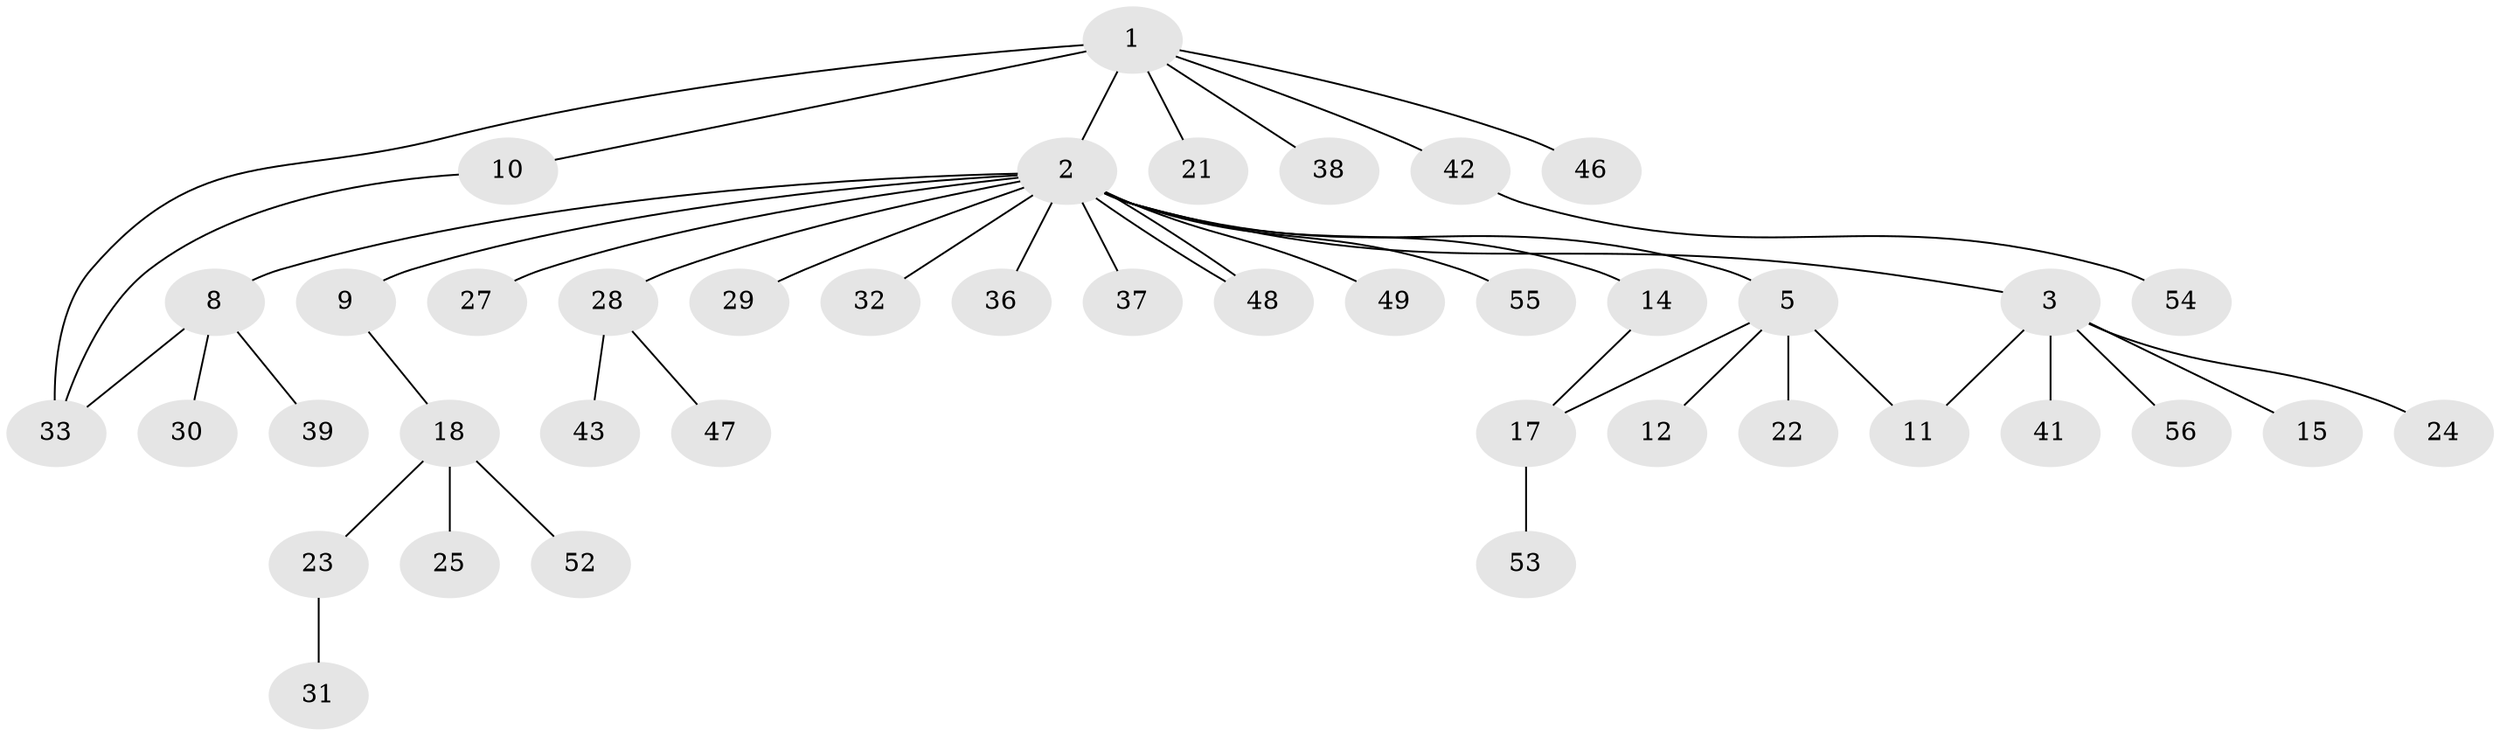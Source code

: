 // original degree distribution, {6: 0.017857142857142856, 14: 0.017857142857142856, 7: 0.017857142857142856, 1: 0.5357142857142857, 5: 0.05357142857142857, 4: 0.07142857142857142, 2: 0.25, 3: 0.03571428571428571}
// Generated by graph-tools (version 1.1) at 2025/41/03/06/25 10:41:49]
// undirected, 41 vertices, 45 edges
graph export_dot {
graph [start="1"]
  node [color=gray90,style=filled];
  1 [super="+6"];
  2 [super="+13"];
  3 [super="+4"];
  5 [super="+7"];
  8 [super="+16"];
  9;
  10 [super="+45"];
  11 [super="+19"];
  12;
  14;
  15 [super="+26"];
  17 [super="+20"];
  18 [super="+34"];
  21;
  22 [super="+51"];
  23;
  24;
  25 [super="+40"];
  27;
  28 [super="+44"];
  29;
  30;
  31;
  32;
  33 [super="+35"];
  36;
  37;
  38;
  39;
  41;
  42 [super="+50"];
  43;
  46;
  47;
  48;
  49;
  52;
  53;
  54;
  55;
  56;
  1 -- 2 [weight=2];
  1 -- 33;
  1 -- 38;
  1 -- 42;
  1 -- 46;
  1 -- 10;
  1 -- 21;
  2 -- 3;
  2 -- 5;
  2 -- 8;
  2 -- 9;
  2 -- 28;
  2 -- 29;
  2 -- 32;
  2 -- 37;
  2 -- 48;
  2 -- 48;
  2 -- 49;
  2 -- 36;
  2 -- 55;
  2 -- 27;
  2 -- 14;
  3 -- 15;
  3 -- 24;
  3 -- 41;
  3 -- 56;
  3 -- 11;
  5 -- 11;
  5 -- 17;
  5 -- 22;
  5 -- 12;
  8 -- 33;
  8 -- 30;
  8 -- 39;
  9 -- 18;
  10 -- 33;
  14 -- 17;
  17 -- 53;
  18 -- 23;
  18 -- 25;
  18 -- 52;
  23 -- 31;
  28 -- 43;
  28 -- 47;
  42 -- 54;
}
